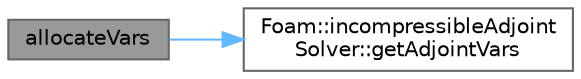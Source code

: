digraph "allocateVars"
{
 // LATEX_PDF_SIZE
  bgcolor="transparent";
  edge [fontname=Helvetica,fontsize=10,labelfontname=Helvetica,labelfontsize=10];
  node [fontname=Helvetica,fontsize=10,shape=box,height=0.2,width=0.4];
  rankdir="LR";
  Node1 [id="Node000001",label="allocateVars",height=0.2,width=0.4,color="gray40", fillcolor="grey60", style="filled", fontcolor="black",tooltip=" "];
  Node1 -> Node2 [id="edge1_Node000001_Node000002",color="steelblue1",style="solid",tooltip=" "];
  Node2 [id="Node000002",label="Foam::incompressibleAdjoint\lSolver::getAdjointVars",height=0.2,width=0.4,color="grey40", fillcolor="white", style="filled",URL="$classFoam_1_1incompressibleAdjointSolver.html#a7fa61b06d0ba279c6c95e919b54fef5e",tooltip=" "];
}
